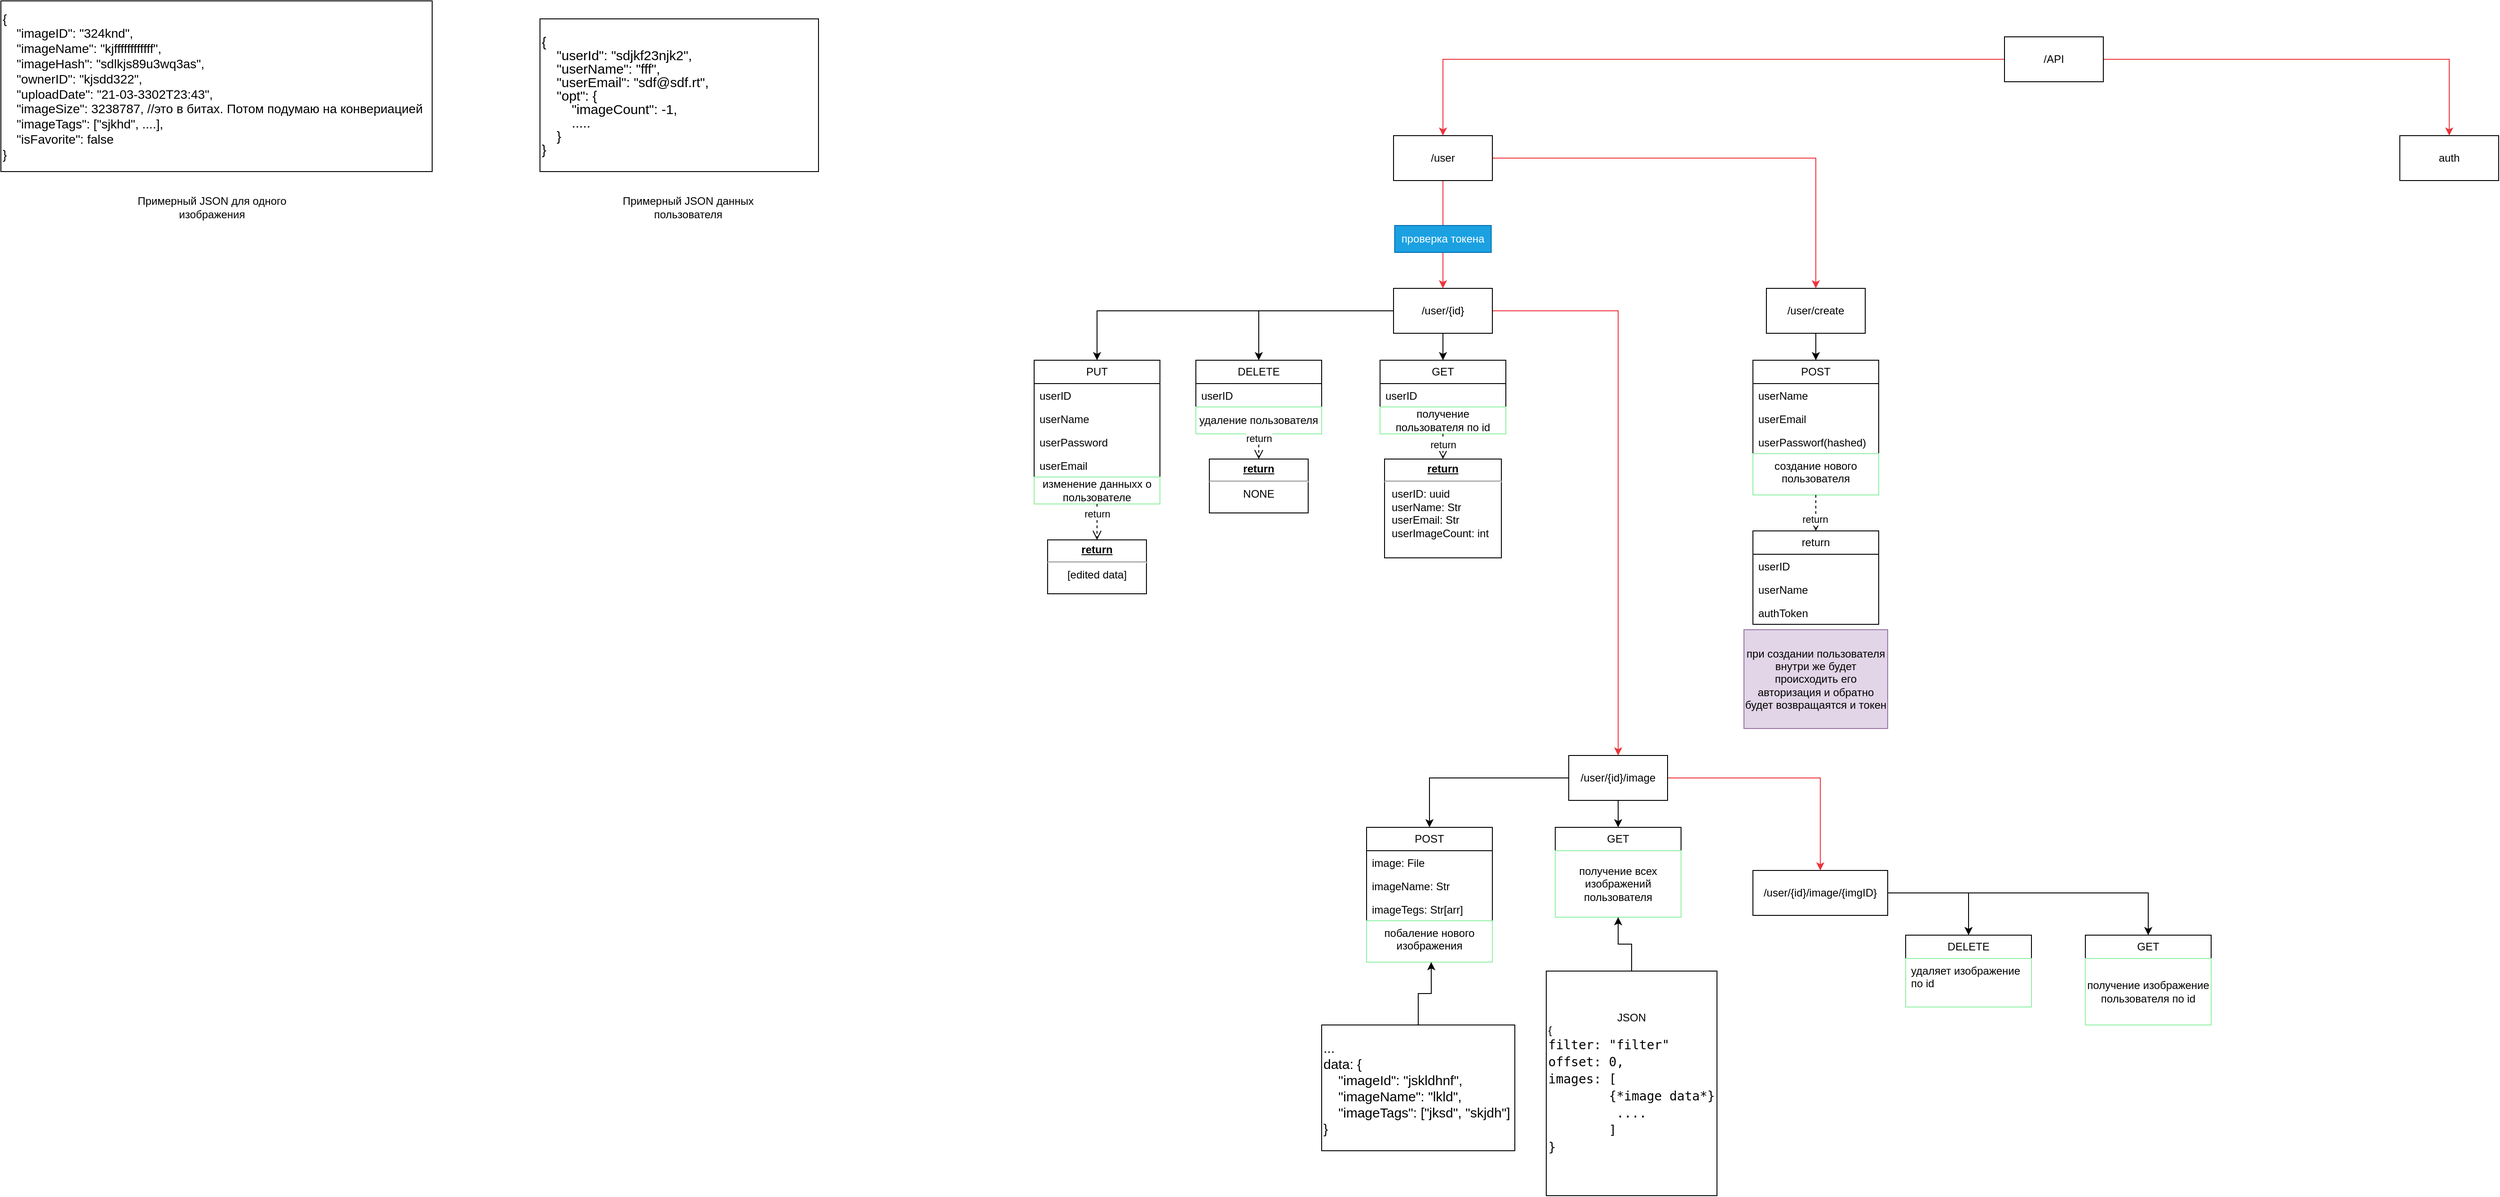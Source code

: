 <mxfile version="22.1.2" type="device">
  <diagram name="Page-1" id="VDa84fjbdHk5lfzFZGqd">
    <mxGraphModel dx="3134" dy="791" grid="1" gridSize="10" guides="1" tooltips="1" connect="1" arrows="1" fold="1" page="1" pageScale="1" pageWidth="850" pageHeight="1100" math="0" shadow="0">
      <root>
        <mxCell id="0" />
        <mxCell id="1" parent="0" />
        <mxCell id="FO7ApF4EuNFh9P2Lm897-5" style="edgeStyle=orthogonalEdgeStyle;rounded=0;orthogonalLoop=1;jettySize=auto;html=1;strokeColor=#ed333b;exitX=1;exitY=0.5;exitDx=0;exitDy=0;" parent="1" source="FO7ApF4EuNFh9P2Lm897-93" target="FO7ApF4EuNFh9P2Lm897-3" edge="1">
          <mxGeometry relative="1" as="geometry">
            <mxPoint x="-1.053" y="215" as="sourcePoint" />
          </mxGeometry>
        </mxCell>
        <mxCell id="FO7ApF4EuNFh9P2Lm897-6" style="edgeStyle=orthogonalEdgeStyle;rounded=0;orthogonalLoop=1;jettySize=auto;html=1;exitX=0;exitY=0.5;exitDx=0;exitDy=0;entryX=0.5;entryY=0;entryDx=0;entryDy=0;strokeColor=#ed333b;" parent="1" source="FO7ApF4EuNFh9P2Lm897-1" target="FO7ApF4EuNFh9P2Lm897-14" edge="1">
          <mxGeometry relative="1" as="geometry">
            <mxPoint x="185" y="200" as="targetPoint" />
          </mxGeometry>
        </mxCell>
        <mxCell id="FO7ApF4EuNFh9P2Lm897-7" style="edgeStyle=orthogonalEdgeStyle;rounded=0;orthogonalLoop=1;jettySize=auto;html=1;exitX=1;exitY=0.5;exitDx=0;exitDy=0;strokeColor=#ed333b;" parent="1" source="FO7ApF4EuNFh9P2Lm897-1" target="FO7ApF4EuNFh9P2Lm897-4" edge="1">
          <mxGeometry relative="1" as="geometry" />
        </mxCell>
        <mxCell id="FO7ApF4EuNFh9P2Lm897-1" value="&lt;div&gt;/API&lt;/div&gt;" style="html=1;whiteSpace=wrap;" parent="1" vertex="1">
          <mxGeometry x="570" y="80" width="110" height="50" as="geometry" />
        </mxCell>
        <mxCell id="FO7ApF4EuNFh9P2Lm897-140" style="edgeStyle=orthogonalEdgeStyle;rounded=0;orthogonalLoop=1;jettySize=auto;html=1;exitX=0.5;exitY=1;exitDx=0;exitDy=0;entryX=0.5;entryY=0;entryDx=0;entryDy=0;" parent="1" source="FO7ApF4EuNFh9P2Lm897-3" target="FO7ApF4EuNFh9P2Lm897-137" edge="1">
          <mxGeometry relative="1" as="geometry" />
        </mxCell>
        <mxCell id="FO7ApF4EuNFh9P2Lm897-146" style="edgeStyle=orthogonalEdgeStyle;rounded=0;orthogonalLoop=1;jettySize=auto;html=1;exitX=0;exitY=0.5;exitDx=0;exitDy=0;entryX=0.5;entryY=0;entryDx=0;entryDy=0;" parent="1" source="FO7ApF4EuNFh9P2Lm897-3" target="FO7ApF4EuNFh9P2Lm897-141" edge="1">
          <mxGeometry relative="1" as="geometry" />
        </mxCell>
        <mxCell id="FO7ApF4EuNFh9P2Lm897-148" style="edgeStyle=orthogonalEdgeStyle;rounded=0;orthogonalLoop=1;jettySize=auto;html=1;exitX=1;exitY=0.5;exitDx=0;exitDy=0;strokeColor=#ed333b;" parent="1" source="FO7ApF4EuNFh9P2Lm897-3" target="FO7ApF4EuNFh9P2Lm897-147" edge="1">
          <mxGeometry relative="1" as="geometry" />
        </mxCell>
        <mxCell id="FO7ApF4EuNFh9P2Lm897-3" value="&lt;div&gt;/user/{id}/image&lt;/div&gt;" style="html=1;whiteSpace=wrap;" parent="1" vertex="1">
          <mxGeometry x="85" y="880" width="110" height="50" as="geometry" />
        </mxCell>
        <mxCell id="FO7ApF4EuNFh9P2Lm897-4" value="auth" style="html=1;whiteSpace=wrap;" parent="1" vertex="1">
          <mxGeometry x="1010" y="190" width="110" height="50" as="geometry" />
        </mxCell>
        <mxCell id="FO7ApF4EuNFh9P2Lm897-94" style="edgeStyle=orthogonalEdgeStyle;rounded=0;orthogonalLoop=1;jettySize=auto;html=1;exitX=0.5;exitY=1;exitDx=0;exitDy=0;entryX=0.5;entryY=0;entryDx=0;entryDy=0;strokeColor=#ed333b;" parent="1" source="FO7ApF4EuNFh9P2Lm897-14" target="FO7ApF4EuNFh9P2Lm897-93" edge="1">
          <mxGeometry relative="1" as="geometry">
            <Array as="points">
              <mxPoint x="-55" y="240" />
              <mxPoint x="-55" y="740" />
            </Array>
          </mxGeometry>
        </mxCell>
        <mxCell id="FO7ApF4EuNFh9P2Lm897-118" style="edgeStyle=orthogonalEdgeStyle;rounded=0;orthogonalLoop=1;jettySize=auto;html=1;exitX=1;exitY=0.5;exitDx=0;exitDy=0;strokeColor=#ed333b;" parent="1" source="FO7ApF4EuNFh9P2Lm897-14" target="FO7ApF4EuNFh9P2Lm897-117" edge="1">
          <mxGeometry relative="1" as="geometry" />
        </mxCell>
        <mxCell id="FO7ApF4EuNFh9P2Lm897-14" value="/user" style="html=1;whiteSpace=wrap;" parent="1" vertex="1">
          <mxGeometry x="-110" y="190" width="110" height="50" as="geometry" />
        </mxCell>
        <mxCell id="FO7ApF4EuNFh9P2Lm897-27" value="GET" style="swimlane;fontStyle=0;childLayout=stackLayout;horizontal=1;startSize=26;fillColor=none;horizontalStack=0;resizeParent=1;resizeParentMax=0;resizeLast=0;collapsible=1;marginBottom=0;whiteSpace=wrap;html=1;" parent="1" vertex="1">
          <mxGeometry x="-125" y="440" width="140" height="82" as="geometry" />
        </mxCell>
        <mxCell id="FO7ApF4EuNFh9P2Lm897-28" value="userID" style="text;strokeColor=none;fillColor=none;align=left;verticalAlign=top;spacingLeft=4;spacingRight=4;overflow=hidden;rotatable=0;points=[[0,0.5],[1,0.5]];portConstraint=eastwest;whiteSpace=wrap;html=1;" parent="FO7ApF4EuNFh9P2Lm897-27" vertex="1">
          <mxGeometry y="26" width="140" height="26" as="geometry" />
        </mxCell>
        <mxCell id="FO7ApF4EuNFh9P2Lm897-37" value="получение пользователя по id" style="text;html=1;strokeColor=#8ff0a4;fillColor=none;align=center;verticalAlign=middle;whiteSpace=wrap;rounded=0;" parent="FO7ApF4EuNFh9P2Lm897-27" vertex="1">
          <mxGeometry y="52" width="140" height="30" as="geometry" />
        </mxCell>
        <mxCell id="FO7ApF4EuNFh9P2Lm897-49" value="&lt;p style=&quot;margin:0px;margin-top:4px;text-align:center;text-decoration:underline;&quot;&gt;&lt;b&gt;return&lt;/b&gt;&lt;br&gt;&lt;/p&gt;&lt;hr&gt;&lt;p style=&quot;margin:0px;margin-left:8px;&quot;&gt;userID: uuid&lt;br&gt;&lt;/p&gt;&lt;p style=&quot;margin:0px;margin-left:8px;&quot;&gt;userName: Str&lt;/p&gt;&lt;p style=&quot;margin:0px;margin-left:8px;&quot;&gt;userEmail: Str&lt;/p&gt;&lt;p style=&quot;margin:0px;margin-left:8px;&quot;&gt;userImageCount: int&lt;br&gt;&lt;/p&gt;" style="verticalAlign=top;align=left;overflow=fill;fontSize=12;fontFamily=Helvetica;html=1;whiteSpace=wrap;" parent="1" vertex="1">
          <mxGeometry x="-120" y="550" width="130" height="110" as="geometry" />
        </mxCell>
        <mxCell id="FO7ApF4EuNFh9P2Lm897-50" value="return" style="html=1;verticalAlign=bottom;endArrow=open;dashed=1;endSize=8;curved=0;rounded=0;exitX=0.5;exitY=1;exitDx=0;exitDy=0;entryX=0.5;entryY=0;entryDx=0;entryDy=0;" parent="1" source="FO7ApF4EuNFh9P2Lm897-27" target="FO7ApF4EuNFh9P2Lm897-49" edge="1">
          <mxGeometry x="0.474" relative="1" as="geometry">
            <mxPoint x="10" y="522" as="sourcePoint" />
            <mxPoint x="320" y="600" as="targetPoint" />
            <mxPoint as="offset" />
          </mxGeometry>
        </mxCell>
        <mxCell id="FO7ApF4EuNFh9P2Lm897-57" value="DELETE" style="swimlane;fontStyle=0;childLayout=stackLayout;horizontal=1;startSize=26;fillColor=none;horizontalStack=0;resizeParent=1;resizeParentMax=0;resizeLast=0;collapsible=1;marginBottom=0;whiteSpace=wrap;html=1;" parent="1" vertex="1">
          <mxGeometry x="-330" y="440" width="140" height="82" as="geometry" />
        </mxCell>
        <mxCell id="FO7ApF4EuNFh9P2Lm897-58" value="userID" style="text;strokeColor=none;fillColor=none;align=left;verticalAlign=top;spacingLeft=4;spacingRight=4;overflow=hidden;rotatable=0;points=[[0,0.5],[1,0.5]];portConstraint=eastwest;whiteSpace=wrap;html=1;" parent="FO7ApF4EuNFh9P2Lm897-57" vertex="1">
          <mxGeometry y="26" width="140" height="26" as="geometry" />
        </mxCell>
        <mxCell id="FO7ApF4EuNFh9P2Lm897-62" value="удаление пользователя" style="text;html=1;align=center;verticalAlign=middle;whiteSpace=wrap;rounded=0;strokeColor=#8ff0a4;" parent="FO7ApF4EuNFh9P2Lm897-57" vertex="1">
          <mxGeometry y="52" width="140" height="30" as="geometry" />
        </mxCell>
        <mxCell id="FO7ApF4EuNFh9P2Lm897-63" value="&lt;p style=&quot;margin:0px;margin-top:4px;text-align:center;text-decoration:underline;&quot;&gt;&lt;b&gt;return&lt;/b&gt;&lt;br&gt;&lt;/p&gt;&lt;hr&gt;&lt;div align=&quot;center&quot;&gt;NONE&lt;br&gt;&lt;/div&gt;" style="verticalAlign=top;align=left;overflow=fill;fontSize=12;fontFamily=Helvetica;html=1;whiteSpace=wrap;" parent="1" vertex="1">
          <mxGeometry x="-315" y="550" width="110" height="60" as="geometry" />
        </mxCell>
        <mxCell id="FO7ApF4EuNFh9P2Lm897-65" value="return" style="html=1;verticalAlign=bottom;endArrow=open;dashed=1;endSize=8;curved=0;rounded=0;exitX=0.5;exitY=1;exitDx=0;exitDy=0;entryX=0.5;entryY=0;entryDx=0;entryDy=0;" parent="1" source="FO7ApF4EuNFh9P2Lm897-62" target="FO7ApF4EuNFh9P2Lm897-63" edge="1">
          <mxGeometry relative="1" as="geometry">
            <mxPoint x="-315" y="522" as="sourcePoint" />
            <mxPoint x="-5" y="380" as="targetPoint" />
          </mxGeometry>
        </mxCell>
        <mxCell id="FO7ApF4EuNFh9P2Lm897-67" value="PUT" style="swimlane;fontStyle=0;childLayout=stackLayout;horizontal=1;startSize=26;fillColor=none;horizontalStack=0;resizeParent=1;resizeParentMax=0;resizeLast=0;collapsible=1;marginBottom=0;whiteSpace=wrap;html=1;" parent="1" vertex="1">
          <mxGeometry x="-510" y="440" width="140" height="160" as="geometry" />
        </mxCell>
        <mxCell id="FO7ApF4EuNFh9P2Lm897-68" value="userID" style="text;strokeColor=none;fillColor=none;align=left;verticalAlign=top;spacingLeft=4;spacingRight=4;overflow=hidden;rotatable=0;points=[[0,0.5],[1,0.5]];portConstraint=eastwest;whiteSpace=wrap;html=1;" parent="FO7ApF4EuNFh9P2Lm897-67" vertex="1">
          <mxGeometry y="26" width="140" height="26" as="geometry" />
        </mxCell>
        <mxCell id="FO7ApF4EuNFh9P2Lm897-69" value="userName" style="text;strokeColor=none;fillColor=none;align=left;verticalAlign=top;spacingLeft=4;spacingRight=4;overflow=hidden;rotatable=0;points=[[0,0.5],[1,0.5]];portConstraint=eastwest;whiteSpace=wrap;html=1;" parent="FO7ApF4EuNFh9P2Lm897-67" vertex="1">
          <mxGeometry y="52" width="140" height="26" as="geometry" />
        </mxCell>
        <mxCell id="FO7ApF4EuNFh9P2Lm897-70" value="userPassword" style="text;strokeColor=none;fillColor=none;align=left;verticalAlign=top;spacingLeft=4;spacingRight=4;overflow=hidden;rotatable=0;points=[[0,0.5],[1,0.5]];portConstraint=eastwest;whiteSpace=wrap;html=1;" parent="FO7ApF4EuNFh9P2Lm897-67" vertex="1">
          <mxGeometry y="78" width="140" height="26" as="geometry" />
        </mxCell>
        <mxCell id="FO7ApF4EuNFh9P2Lm897-71" value="userEmail" style="text;strokeColor=none;fillColor=none;align=left;verticalAlign=top;spacingLeft=4;spacingRight=4;overflow=hidden;rotatable=0;points=[[0,0.5],[1,0.5]];portConstraint=eastwest;whiteSpace=wrap;html=1;" parent="FO7ApF4EuNFh9P2Lm897-67" vertex="1">
          <mxGeometry y="104" width="140" height="26" as="geometry" />
        </mxCell>
        <mxCell id="FO7ApF4EuNFh9P2Lm897-101" value="изменение данныхх о пользователе" style="text;html=1;strokeColor=#8ff0a4;fillColor=none;align=center;verticalAlign=middle;whiteSpace=wrap;rounded=0;" parent="FO7ApF4EuNFh9P2Lm897-67" vertex="1">
          <mxGeometry y="130" width="140" height="30" as="geometry" />
        </mxCell>
        <mxCell id="FO7ApF4EuNFh9P2Lm897-95" style="edgeStyle=orthogonalEdgeStyle;rounded=0;orthogonalLoop=1;jettySize=auto;html=1;exitX=0.5;exitY=1;exitDx=0;exitDy=0;entryX=0.5;entryY=0;entryDx=0;entryDy=0;" parent="1" source="FO7ApF4EuNFh9P2Lm897-93" target="FO7ApF4EuNFh9P2Lm897-27" edge="1">
          <mxGeometry relative="1" as="geometry" />
        </mxCell>
        <mxCell id="FO7ApF4EuNFh9P2Lm897-115" style="edgeStyle=orthogonalEdgeStyle;rounded=0;orthogonalLoop=1;jettySize=auto;html=1;exitX=0;exitY=0.5;exitDx=0;exitDy=0;entryX=0.5;entryY=0;entryDx=0;entryDy=0;" parent="1" source="FO7ApF4EuNFh9P2Lm897-93" target="FO7ApF4EuNFh9P2Lm897-67" edge="1">
          <mxGeometry relative="1" as="geometry" />
        </mxCell>
        <mxCell id="FO7ApF4EuNFh9P2Lm897-116" style="edgeStyle=orthogonalEdgeStyle;rounded=0;orthogonalLoop=1;jettySize=auto;html=1;exitX=0;exitY=0.5;exitDx=0;exitDy=0;entryX=0.5;entryY=0;entryDx=0;entryDy=0;" parent="1" source="FO7ApF4EuNFh9P2Lm897-93" target="FO7ApF4EuNFh9P2Lm897-57" edge="1">
          <mxGeometry relative="1" as="geometry" />
        </mxCell>
        <mxCell id="FO7ApF4EuNFh9P2Lm897-93" value="/user/{id}" style="html=1;whiteSpace=wrap;" parent="1" vertex="1">
          <mxGeometry x="-110" y="360" width="110" height="50" as="geometry" />
        </mxCell>
        <mxCell id="FO7ApF4EuNFh9P2Lm897-102" value="&lt;p style=&quot;margin:0px;margin-top:4px;text-align:center;text-decoration:underline;&quot;&gt;&lt;b&gt;return&lt;/b&gt;&lt;br&gt;&lt;/p&gt;&lt;hr&gt;&lt;div align=&quot;center&quot;&gt;[edited data]&lt;br&gt;&lt;/div&gt;" style="verticalAlign=top;align=left;overflow=fill;fontSize=12;fontFamily=Helvetica;html=1;whiteSpace=wrap;" parent="1" vertex="1">
          <mxGeometry x="-495" y="640" width="110" height="60" as="geometry" />
        </mxCell>
        <mxCell id="FO7ApF4EuNFh9P2Lm897-103" value="return" style="html=1;verticalAlign=bottom;endArrow=open;dashed=1;endSize=8;curved=0;rounded=0;exitX=0.5;exitY=1;exitDx=0;exitDy=0;entryX=0.5;entryY=0;entryDx=0;entryDy=0;" parent="1" source="FO7ApF4EuNFh9P2Lm897-101" target="FO7ApF4EuNFh9P2Lm897-102" edge="1">
          <mxGeometry relative="1" as="geometry">
            <mxPoint x="-100" y="540" as="sourcePoint" />
            <mxPoint x="-180" y="540" as="targetPoint" />
          </mxGeometry>
        </mxCell>
        <mxCell id="FO7ApF4EuNFh9P2Lm897-129" style="edgeStyle=orthogonalEdgeStyle;rounded=0;orthogonalLoop=1;jettySize=auto;html=1;exitX=0.5;exitY=1;exitDx=0;exitDy=0;entryX=0.5;entryY=0;entryDx=0;entryDy=0;" parent="1" source="FO7ApF4EuNFh9P2Lm897-117" target="FO7ApF4EuNFh9P2Lm897-120" edge="1">
          <mxGeometry relative="1" as="geometry" />
        </mxCell>
        <mxCell id="FO7ApF4EuNFh9P2Lm897-117" value="/user/create" style="html=1;whiteSpace=wrap;" parent="1" vertex="1">
          <mxGeometry x="305" y="360" width="110" height="50" as="geometry" />
        </mxCell>
        <mxCell id="FO7ApF4EuNFh9P2Lm897-120" value="POST" style="swimlane;fontStyle=0;childLayout=stackLayout;horizontal=1;startSize=26;fillColor=none;horizontalStack=0;resizeParent=1;resizeParentMax=0;resizeLast=0;collapsible=1;marginBottom=0;whiteSpace=wrap;html=1;" parent="1" vertex="1">
          <mxGeometry x="290" y="440" width="140" height="150" as="geometry" />
        </mxCell>
        <mxCell id="FO7ApF4EuNFh9P2Lm897-121" value="userName" style="text;strokeColor=none;fillColor=none;align=left;verticalAlign=top;spacingLeft=4;spacingRight=4;overflow=hidden;rotatable=0;points=[[0,0.5],[1,0.5]];portConstraint=eastwest;whiteSpace=wrap;html=1;" parent="FO7ApF4EuNFh9P2Lm897-120" vertex="1">
          <mxGeometry y="26" width="140" height="26" as="geometry" />
        </mxCell>
        <mxCell id="FO7ApF4EuNFh9P2Lm897-122" value="userEmail" style="text;strokeColor=none;fillColor=none;align=left;verticalAlign=top;spacingLeft=4;spacingRight=4;overflow=hidden;rotatable=0;points=[[0,0.5],[1,0.5]];portConstraint=eastwest;whiteSpace=wrap;html=1;" parent="FO7ApF4EuNFh9P2Lm897-120" vertex="1">
          <mxGeometry y="52" width="140" height="26" as="geometry" />
        </mxCell>
        <mxCell id="FO7ApF4EuNFh9P2Lm897-123" value="userPassworf(hashed)" style="text;strokeColor=none;fillColor=none;align=left;verticalAlign=top;spacingLeft=4;spacingRight=4;overflow=hidden;rotatable=0;points=[[0,0.5],[1,0.5]];portConstraint=eastwest;whiteSpace=wrap;html=1;" parent="FO7ApF4EuNFh9P2Lm897-120" vertex="1">
          <mxGeometry y="78" width="140" height="26" as="geometry" />
        </mxCell>
        <mxCell id="FO7ApF4EuNFh9P2Lm897-130" value="&lt;div align=&quot;center&quot;&gt;создание нового пользователя&lt;/div&gt;" style="text;strokeColor=#8ff0a4;fillColor=none;align=center;verticalAlign=top;spacingLeft=4;spacingRight=4;overflow=hidden;rotatable=0;points=[[0,0.5],[1,0.5]];portConstraint=eastwest;whiteSpace=wrap;html=1;" parent="FO7ApF4EuNFh9P2Lm897-120" vertex="1">
          <mxGeometry y="104" width="140" height="46" as="geometry" />
        </mxCell>
        <mxCell id="FO7ApF4EuNFh9P2Lm897-124" value="return" style="html=1;verticalAlign=bottom;endArrow=open;dashed=1;endSize=8;curved=0;rounded=0;" parent="1" target="FO7ApF4EuNFh9P2Lm897-125" edge="1">
          <mxGeometry x="0.763" y="-1" relative="1" as="geometry">
            <mxPoint x="360" y="590" as="sourcePoint" />
            <mxPoint x="475" y="510" as="targetPoint" />
            <mxPoint as="offset" />
          </mxGeometry>
        </mxCell>
        <mxCell id="FO7ApF4EuNFh9P2Lm897-125" value="return" style="swimlane;fontStyle=0;childLayout=stackLayout;horizontal=1;startSize=26;fillColor=none;horizontalStack=0;resizeParent=1;resizeParentMax=0;resizeLast=0;collapsible=1;marginBottom=0;whiteSpace=wrap;html=1;" parent="1" vertex="1">
          <mxGeometry x="290" y="630" width="140" height="104" as="geometry" />
        </mxCell>
        <mxCell id="FO7ApF4EuNFh9P2Lm897-126" value="userID" style="text;strokeColor=none;fillColor=none;align=left;verticalAlign=top;spacingLeft=4;spacingRight=4;overflow=hidden;rotatable=0;points=[[0,0.5],[1,0.5]];portConstraint=eastwest;whiteSpace=wrap;html=1;" parent="FO7ApF4EuNFh9P2Lm897-125" vertex="1">
          <mxGeometry y="26" width="140" height="26" as="geometry" />
        </mxCell>
        <mxCell id="FO7ApF4EuNFh9P2Lm897-127" value="userName" style="text;strokeColor=none;fillColor=none;align=left;verticalAlign=top;spacingLeft=4;spacingRight=4;overflow=hidden;rotatable=0;points=[[0,0.5],[1,0.5]];portConstraint=eastwest;whiteSpace=wrap;html=1;" parent="FO7ApF4EuNFh9P2Lm897-125" vertex="1">
          <mxGeometry y="52" width="140" height="26" as="geometry" />
        </mxCell>
        <mxCell id="FO7ApF4EuNFh9P2Lm897-131" value="authToken" style="text;strokeColor=none;fillColor=none;align=left;verticalAlign=top;spacingLeft=4;spacingRight=4;overflow=hidden;rotatable=0;points=[[0,0.5],[1,0.5]];portConstraint=eastwest;whiteSpace=wrap;html=1;" parent="FO7ApF4EuNFh9P2Lm897-125" vertex="1">
          <mxGeometry y="78" width="140" height="26" as="geometry" />
        </mxCell>
        <mxCell id="FO7ApF4EuNFh9P2Lm897-133" value="при создании пользователя внутри же будет происходить его авторизация и обратно будет возвращаятся и токен" style="text;html=1;strokeColor=#9673a6;fillColor=#e1d5e7;align=center;verticalAlign=middle;whiteSpace=wrap;rounded=0;" parent="1" vertex="1">
          <mxGeometry x="280" y="740" width="160" height="110" as="geometry" />
        </mxCell>
        <mxCell id="FO7ApF4EuNFh9P2Lm897-136" value="проверка токена" style="rounded=0;whiteSpace=wrap;html=1;fillColor=#1ba1e2;strokeColor=#006EAF;fontColor=#ffffff;" parent="1" vertex="1">
          <mxGeometry x="-108.75" y="290" width="107.5" height="30" as="geometry" />
        </mxCell>
        <mxCell id="FO7ApF4EuNFh9P2Lm897-137" value="GET" style="swimlane;fontStyle=0;childLayout=stackLayout;horizontal=1;startSize=26;fillColor=none;horizontalStack=0;resizeParent=1;resizeParentMax=0;resizeLast=0;collapsible=1;marginBottom=0;whiteSpace=wrap;html=1;" parent="1" vertex="1">
          <mxGeometry x="70" y="960" width="140" height="100" as="geometry" />
        </mxCell>
        <mxCell id="FO7ApF4EuNFh9P2Lm897-139" value="получение всех изображений пользователя" style="text;html=1;strokeColor=#8ff0a4;fillColor=none;align=center;verticalAlign=middle;whiteSpace=wrap;rounded=0;" parent="FO7ApF4EuNFh9P2Lm897-137" vertex="1">
          <mxGeometry y="26" width="140" height="74" as="geometry" />
        </mxCell>
        <mxCell id="FO7ApF4EuNFh9P2Lm897-141" value="POST" style="swimlane;fontStyle=0;childLayout=stackLayout;horizontal=1;startSize=26;fillColor=none;horizontalStack=0;resizeParent=1;resizeParentMax=0;resizeLast=0;collapsible=1;marginBottom=0;whiteSpace=wrap;html=1;" parent="1" vertex="1">
          <mxGeometry x="-140" y="960" width="140" height="150" as="geometry" />
        </mxCell>
        <mxCell id="FO7ApF4EuNFh9P2Lm897-142" value="&lt;div&gt;image: File&lt;/div&gt;" style="text;strokeColor=none;fillColor=none;align=left;verticalAlign=top;spacingLeft=4;spacingRight=4;overflow=hidden;rotatable=0;points=[[0,0.5],[1,0.5]];portConstraint=eastwest;whiteSpace=wrap;html=1;" parent="FO7ApF4EuNFh9P2Lm897-141" vertex="1">
          <mxGeometry y="26" width="140" height="26" as="geometry" />
        </mxCell>
        <mxCell id="FO7ApF4EuNFh9P2Lm897-154" value="imageName: Str" style="text;strokeColor=none;fillColor=none;align=left;verticalAlign=top;spacingLeft=4;spacingRight=4;overflow=hidden;rotatable=0;points=[[0,0.5],[1,0.5]];portConstraint=eastwest;whiteSpace=wrap;html=1;" parent="FO7ApF4EuNFh9P2Lm897-141" vertex="1">
          <mxGeometry y="52" width="140" height="26" as="geometry" />
        </mxCell>
        <mxCell id="FO7ApF4EuNFh9P2Lm897-155" value="imageTegs: Str[arr]" style="text;strokeColor=none;fillColor=none;align=left;verticalAlign=top;spacingLeft=4;spacingRight=4;overflow=hidden;rotatable=0;points=[[0,0.5],[1,0.5]];portConstraint=eastwest;whiteSpace=wrap;html=1;" parent="FO7ApF4EuNFh9P2Lm897-141" vertex="1">
          <mxGeometry y="78" width="140" height="26" as="geometry" />
        </mxCell>
        <mxCell id="FO7ApF4EuNFh9P2Lm897-145" value="побаление нового изображения" style="text;strokeColor=#8ff0a4;fillColor=none;align=center;verticalAlign=top;spacingLeft=4;spacingRight=4;overflow=hidden;rotatable=0;points=[[0,0.5],[1,0.5]];portConstraint=eastwest;whiteSpace=wrap;html=1;" parent="FO7ApF4EuNFh9P2Lm897-141" vertex="1">
          <mxGeometry y="104" width="140" height="46" as="geometry" />
        </mxCell>
        <mxCell id="FO7ApF4EuNFh9P2Lm897-153" style="edgeStyle=orthogonalEdgeStyle;rounded=0;orthogonalLoop=1;jettySize=auto;html=1;exitX=1;exitY=0.5;exitDx=0;exitDy=0;" parent="1" source="FO7ApF4EuNFh9P2Lm897-147" target="FO7ApF4EuNFh9P2Lm897-149" edge="1">
          <mxGeometry relative="1" as="geometry" />
        </mxCell>
        <mxCell id="FO7ApF4EuNFh9P2Lm897-158" style="edgeStyle=orthogonalEdgeStyle;rounded=0;orthogonalLoop=1;jettySize=auto;html=1;exitX=1;exitY=0.5;exitDx=0;exitDy=0;" parent="1" source="FO7ApF4EuNFh9P2Lm897-147" target="FO7ApF4EuNFh9P2Lm897-156" edge="1">
          <mxGeometry relative="1" as="geometry" />
        </mxCell>
        <mxCell id="FO7ApF4EuNFh9P2Lm897-147" value="&lt;div&gt;/user/{id}/image/{imgID}&lt;/div&gt;" style="html=1;whiteSpace=wrap;" parent="1" vertex="1">
          <mxGeometry x="290" y="1008" width="150" height="50" as="geometry" />
        </mxCell>
        <mxCell id="FO7ApF4EuNFh9P2Lm897-149" value="DELETE" style="swimlane;fontStyle=0;childLayout=stackLayout;horizontal=1;startSize=26;fillColor=none;horizontalStack=0;resizeParent=1;resizeParentMax=0;resizeLast=0;collapsible=1;marginBottom=0;whiteSpace=wrap;html=1;" parent="1" vertex="1">
          <mxGeometry x="460" y="1080" width="140" height="80" as="geometry" />
        </mxCell>
        <mxCell id="FO7ApF4EuNFh9P2Lm897-152" value="удаляет изображение по id" style="text;strokeColor=#8ff0a4;fillColor=none;align=left;verticalAlign=top;spacingLeft=4;spacingRight=4;overflow=hidden;rotatable=0;points=[[0,0.5],[1,0.5]];portConstraint=eastwest;whiteSpace=wrap;html=1;" parent="FO7ApF4EuNFh9P2Lm897-149" vertex="1">
          <mxGeometry y="26" width="140" height="54" as="geometry" />
        </mxCell>
        <mxCell id="FO7ApF4EuNFh9P2Lm897-156" value="GET" style="swimlane;fontStyle=0;childLayout=stackLayout;horizontal=1;startSize=26;fillColor=none;horizontalStack=0;resizeParent=1;resizeParentMax=0;resizeLast=0;collapsible=1;marginBottom=0;whiteSpace=wrap;html=1;" parent="1" vertex="1">
          <mxGeometry x="660" y="1080" width="140" height="100" as="geometry" />
        </mxCell>
        <mxCell id="FO7ApF4EuNFh9P2Lm897-157" value="получение изображение пользователя по id" style="text;html=1;strokeColor=#8ff0a4;fillColor=none;align=center;verticalAlign=middle;whiteSpace=wrap;rounded=0;" parent="FO7ApF4EuNFh9P2Lm897-156" vertex="1">
          <mxGeometry y="26" width="140" height="74" as="geometry" />
        </mxCell>
        <mxCell id="HGypwTEKrNq7sxcKAlPX-3" style="edgeStyle=orthogonalEdgeStyle;rounded=0;orthogonalLoop=1;jettySize=auto;html=1;exitX=0.5;exitY=0;exitDx=0;exitDy=0;entryX=0.5;entryY=1;entryDx=0;entryDy=0;" parent="1" source="HGypwTEKrNq7sxcKAlPX-2" target="FO7ApF4EuNFh9P2Lm897-139" edge="1">
          <mxGeometry relative="1" as="geometry" />
        </mxCell>
        <mxCell id="HGypwTEKrNq7sxcKAlPX-2" value="&lt;div&gt;&lt;span style=&quot;background-color: rgb(255, 255, 255);&quot;&gt;JSON&lt;/span&gt;&lt;/div&gt;&lt;div align=&quot;left&quot;&gt;&lt;span style=&quot;background-color: rgb(255, 255, 255);&quot;&gt;{&lt;/span&gt;&lt;div style=&quot;font-family: &amp;quot;Droid Sans Mono&amp;quot;, &amp;quot;monospace&amp;quot;, monospace; font-weight: normal; font-size: 14px; line-height: 19px;&quot;&gt;&lt;div&gt;&lt;span style=&quot;background-color: rgb(255, 255, 255);&quot;&gt; filter: &quot;filter&quot;&lt;/span&gt;&lt;/div&gt;&lt;div&gt;&lt;span style=&quot;background-color: rgb(255, 255, 255);&quot;&gt;    offset: 0,&lt;/span&gt;&lt;/div&gt;&lt;div&gt;&lt;span style=&quot;background-color: rgb(255, 255, 255);&quot;&gt;    images: [&lt;/span&gt;&lt;/div&gt;&lt;div&gt;&lt;span style=&quot;background-color: rgb(255, 255, 255);&quot;&gt;        &lt;span style=&quot;white-space: pre;&quot;&gt;&#x9;&lt;/span&gt;{*image data*}&lt;/span&gt;&lt;/div&gt;&lt;div&gt;&lt;span style=&quot;background-color: rgb(255, 255, 255);&quot;&gt;&lt;span style=&quot;white-space: pre;&quot;&gt;&#x9;&lt;/span&gt;        ....&lt;/span&gt;&lt;/div&gt;&lt;div&gt;&lt;span style=&quot;background-color: rgb(255, 255, 255);&quot;&gt;    &lt;span style=&quot;white-space: pre;&quot;&gt;&#x9;&lt;/span&gt;]&lt;/span&gt;&lt;/div&gt;&lt;div&gt;&lt;span style=&quot;background-color: rgb(255, 255, 255);&quot;&gt;}&lt;/span&gt;&lt;/div&gt;&lt;/div&gt;&lt;/div&gt;" style="rounded=0;whiteSpace=wrap;html=1;" parent="1" vertex="1">
          <mxGeometry x="60" y="1120" width="190" height="250" as="geometry" />
        </mxCell>
        <mxCell id="HGypwTEKrNq7sxcKAlPX-6" value="&lt;font style=&quot;font-size: 14px;&quot;&gt;{&lt;br&gt;&amp;nbsp;&amp;nbsp;&amp;nbsp; &quot;imageID&quot;: &quot;324knd&quot;,&lt;br&gt;&amp;nbsp;&amp;nbsp;&amp;nbsp; &quot;imageName&quot;: &quot;kjffffffffffff&quot;,&lt;br&gt;&amp;nbsp;&amp;nbsp;&amp;nbsp; &quot;imageHash&quot;: &quot;sdlkjs89u3wq3as&quot;,&lt;br&gt;&amp;nbsp;&amp;nbsp;&amp;nbsp; &quot;ownerID&quot;: &quot;kjsdd322&quot;,&lt;br&gt;&amp;nbsp;&amp;nbsp;&amp;nbsp; &quot;uploadDate&quot;: &quot;21-03-3302T23:43&quot;,&lt;br&gt;&amp;nbsp;&amp;nbsp;&amp;nbsp; &quot;imageSize&quot;: 3238787, //это в битах. Потом подумаю на конвериацией&lt;br&gt;&amp;nbsp;&amp;nbsp;&amp;nbsp; &quot;imageTags&quot;: [&quot;sjkhd&quot;, ....],&lt;br&gt;&amp;nbsp;&amp;nbsp;&amp;nbsp; &quot;isFavorite&quot;: false&lt;br&gt;}&lt;/font&gt;" style="rounded=0;whiteSpace=wrap;html=1;align=left;" parent="1" vertex="1">
          <mxGeometry x="-1660" y="40" width="480" height="190" as="geometry" />
        </mxCell>
        <mxCell id="HGypwTEKrNq7sxcKAlPX-7" value="Примерный JSON для одного изображения" style="text;html=1;strokeColor=none;fillColor=none;align=center;verticalAlign=middle;whiteSpace=wrap;rounded=0;" parent="1" vertex="1">
          <mxGeometry x="-1530" y="250" width="210" height="40" as="geometry" />
        </mxCell>
        <mxCell id="Cym9JzraUJ4T-Hf_X6xU-4" value="&lt;p style=&quot;line-height: 100%; font-size: 15px;&quot;&gt;&lt;font style=&quot;font-size: 15px;&quot;&gt;{&lt;br&gt;&amp;nbsp;&amp;nbsp;&amp;nbsp; &quot;userId&quot;: &quot;sdjkf23njk2&quot;,&lt;br&gt;&amp;nbsp;&amp;nbsp;&amp;nbsp; &quot;userName&quot;: &quot;fff&quot;,&lt;br&gt;&amp;nbsp;&amp;nbsp;&amp;nbsp; &quot;userEmail&quot;: &quot;sdf@sdf.rt&quot;,&lt;br&gt;&amp;nbsp;&amp;nbsp;&amp;nbsp; &quot;opt&quot;: {&lt;br&gt;&amp;nbsp;&amp;nbsp;&amp;nbsp;&amp;nbsp;&amp;nbsp;&amp;nbsp;&amp;nbsp; &quot;imageCount&quot;: -1,&lt;br&gt;&amp;nbsp;&amp;nbsp;&amp;nbsp;&amp;nbsp;&amp;nbsp;&amp;nbsp;&amp;nbsp; .....&lt;br&gt;&amp;nbsp;&amp;nbsp;&amp;nbsp; }&lt;br&gt;}&lt;br&gt;&lt;/font&gt;&lt;/p&gt;" style="rounded=0;whiteSpace=wrap;html=1;align=left;" parent="1" vertex="1">
          <mxGeometry x="-1060" y="60" width="310" height="170" as="geometry" />
        </mxCell>
        <mxCell id="Cym9JzraUJ4T-Hf_X6xU-5" value="Примерный JSON данных пользователя" style="text;html=1;strokeColor=none;fillColor=none;align=center;verticalAlign=middle;whiteSpace=wrap;rounded=0;" parent="1" vertex="1">
          <mxGeometry x="-970" y="250" width="150" height="40" as="geometry" />
        </mxCell>
        <mxCell id="tefrl1qHMUOD7vbDIaVz-1" value="&lt;div style=&quot;font-size: 15px;&quot; align=&quot;left&quot;&gt;...&lt;/div&gt;&lt;div style=&quot;font-size: 15px;&quot; align=&quot;left&quot;&gt;data: {&lt;br&gt;&amp;nbsp;&amp;nbsp;&amp;nbsp; &quot;imageId&quot;: &quot;jskldhnf&quot;,&lt;br&gt;&amp;nbsp;&amp;nbsp;&amp;nbsp; &quot;imageName&quot;: &quot;lkld&quot;,&lt;br&gt;&amp;nbsp;&amp;nbsp;&amp;nbsp; &quot;imageTags&quot;: [&quot;jksd&quot;, &quot;skjdh&quot;]&lt;br&gt;}&lt;/div&gt;" style="rounded=0;whiteSpace=wrap;html=1;align=left;" vertex="1" parent="1">
          <mxGeometry x="-190" y="1180" width="215" height="140" as="geometry" />
        </mxCell>
        <mxCell id="tefrl1qHMUOD7vbDIaVz-2" style="edgeStyle=orthogonalEdgeStyle;rounded=0;orthogonalLoop=1;jettySize=auto;html=1;exitX=0.5;exitY=0;exitDx=0;exitDy=0;entryX=0.514;entryY=1;entryDx=0;entryDy=0;entryPerimeter=0;" edge="1" parent="1" source="tefrl1qHMUOD7vbDIaVz-1" target="FO7ApF4EuNFh9P2Lm897-145">
          <mxGeometry relative="1" as="geometry" />
        </mxCell>
      </root>
    </mxGraphModel>
  </diagram>
</mxfile>
